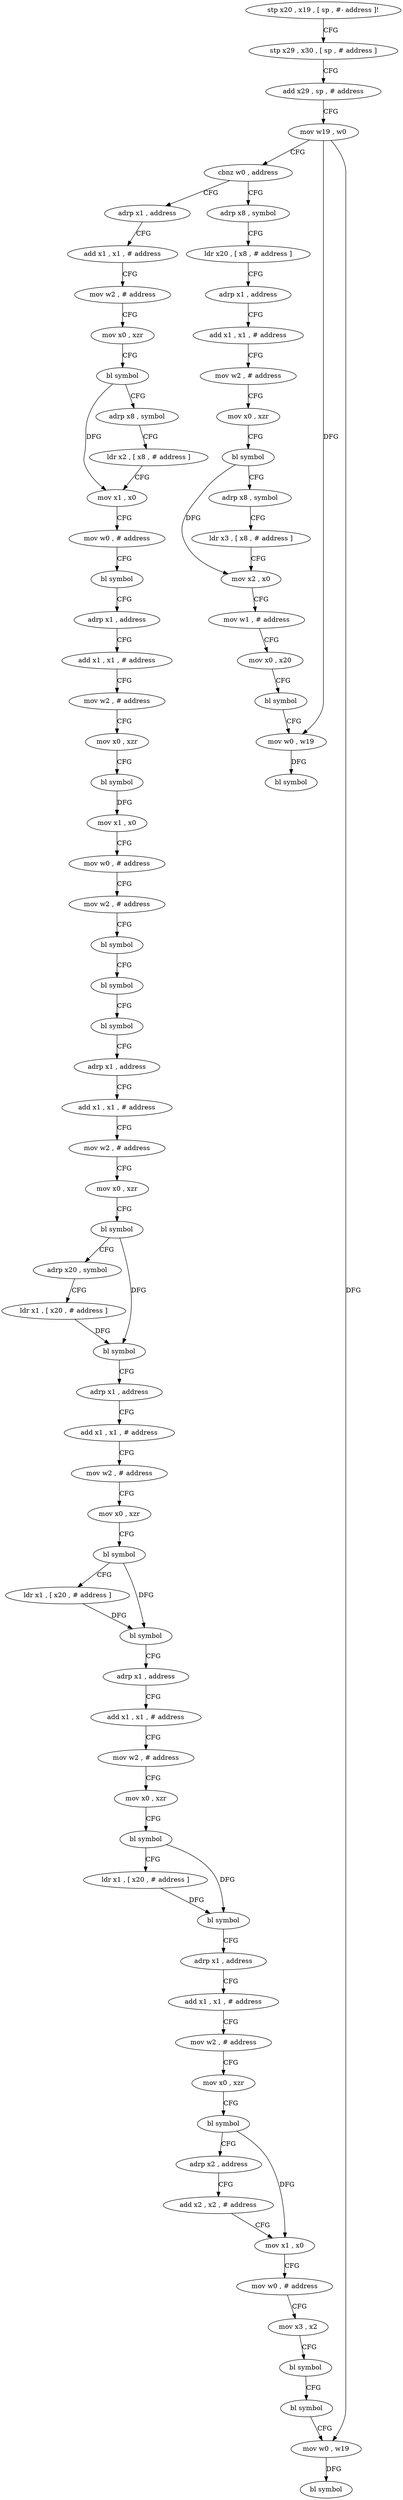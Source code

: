 digraph "func" {
"4200060" [label = "stp x20 , x19 , [ sp , #- address ]!" ]
"4200064" [label = "stp x29 , x30 , [ sp , # address ]" ]
"4200068" [label = "add x29 , sp , # address" ]
"4200072" [label = "mov w19 , w0" ]
"4200076" [label = "cbnz w0 , address" ]
"4200308" [label = "adrp x8 , symbol" ]
"4200080" [label = "adrp x1 , address" ]
"4200312" [label = "ldr x20 , [ x8 , # address ]" ]
"4200316" [label = "adrp x1 , address" ]
"4200320" [label = "add x1 , x1 , # address" ]
"4200324" [label = "mov w2 , # address" ]
"4200328" [label = "mov x0 , xzr" ]
"4200332" [label = "bl symbol" ]
"4200336" [label = "adrp x8 , symbol" ]
"4200340" [label = "ldr x3 , [ x8 , # address ]" ]
"4200344" [label = "mov x2 , x0" ]
"4200348" [label = "mov w1 , # address" ]
"4200352" [label = "mov x0 , x20" ]
"4200356" [label = "bl symbol" ]
"4200360" [label = "mov w0 , w19" ]
"4200364" [label = "bl symbol" ]
"4200084" [label = "add x1 , x1 , # address" ]
"4200088" [label = "mov w2 , # address" ]
"4200092" [label = "mov x0 , xzr" ]
"4200096" [label = "bl symbol" ]
"4200100" [label = "adrp x8 , symbol" ]
"4200104" [label = "ldr x2 , [ x8 , # address ]" ]
"4200108" [label = "mov x1 , x0" ]
"4200112" [label = "mov w0 , # address" ]
"4200116" [label = "bl symbol" ]
"4200120" [label = "adrp x1 , address" ]
"4200124" [label = "add x1 , x1 , # address" ]
"4200128" [label = "mov w2 , # address" ]
"4200132" [label = "mov x0 , xzr" ]
"4200136" [label = "bl symbol" ]
"4200140" [label = "mov x1 , x0" ]
"4200144" [label = "mov w0 , # address" ]
"4200148" [label = "mov w2 , # address" ]
"4200152" [label = "bl symbol" ]
"4200156" [label = "bl symbol" ]
"4200160" [label = "bl symbol" ]
"4200164" [label = "adrp x1 , address" ]
"4200168" [label = "add x1 , x1 , # address" ]
"4200172" [label = "mov w2 , # address" ]
"4200176" [label = "mov x0 , xzr" ]
"4200180" [label = "bl symbol" ]
"4200184" [label = "adrp x20 , symbol" ]
"4200188" [label = "ldr x1 , [ x20 , # address ]" ]
"4200192" [label = "bl symbol" ]
"4200196" [label = "adrp x1 , address" ]
"4200200" [label = "add x1 , x1 , # address" ]
"4200204" [label = "mov w2 , # address" ]
"4200208" [label = "mov x0 , xzr" ]
"4200212" [label = "bl symbol" ]
"4200216" [label = "ldr x1 , [ x20 , # address ]" ]
"4200220" [label = "bl symbol" ]
"4200224" [label = "adrp x1 , address" ]
"4200228" [label = "add x1 , x1 , # address" ]
"4200232" [label = "mov w2 , # address" ]
"4200236" [label = "mov x0 , xzr" ]
"4200240" [label = "bl symbol" ]
"4200244" [label = "ldr x1 , [ x20 , # address ]" ]
"4200248" [label = "bl symbol" ]
"4200252" [label = "adrp x1 , address" ]
"4200256" [label = "add x1 , x1 , # address" ]
"4200260" [label = "mov w2 , # address" ]
"4200264" [label = "mov x0 , xzr" ]
"4200268" [label = "bl symbol" ]
"4200272" [label = "adrp x2 , address" ]
"4200276" [label = "add x2 , x2 , # address" ]
"4200280" [label = "mov x1 , x0" ]
"4200284" [label = "mov w0 , # address" ]
"4200288" [label = "mov x3 , x2" ]
"4200292" [label = "bl symbol" ]
"4200296" [label = "bl symbol" ]
"4200300" [label = "mov w0 , w19" ]
"4200304" [label = "bl symbol" ]
"4200060" -> "4200064" [ label = "CFG" ]
"4200064" -> "4200068" [ label = "CFG" ]
"4200068" -> "4200072" [ label = "CFG" ]
"4200072" -> "4200076" [ label = "CFG" ]
"4200072" -> "4200360" [ label = "DFG" ]
"4200072" -> "4200300" [ label = "DFG" ]
"4200076" -> "4200308" [ label = "CFG" ]
"4200076" -> "4200080" [ label = "CFG" ]
"4200308" -> "4200312" [ label = "CFG" ]
"4200080" -> "4200084" [ label = "CFG" ]
"4200312" -> "4200316" [ label = "CFG" ]
"4200316" -> "4200320" [ label = "CFG" ]
"4200320" -> "4200324" [ label = "CFG" ]
"4200324" -> "4200328" [ label = "CFG" ]
"4200328" -> "4200332" [ label = "CFG" ]
"4200332" -> "4200336" [ label = "CFG" ]
"4200332" -> "4200344" [ label = "DFG" ]
"4200336" -> "4200340" [ label = "CFG" ]
"4200340" -> "4200344" [ label = "CFG" ]
"4200344" -> "4200348" [ label = "CFG" ]
"4200348" -> "4200352" [ label = "CFG" ]
"4200352" -> "4200356" [ label = "CFG" ]
"4200356" -> "4200360" [ label = "CFG" ]
"4200360" -> "4200364" [ label = "DFG" ]
"4200084" -> "4200088" [ label = "CFG" ]
"4200088" -> "4200092" [ label = "CFG" ]
"4200092" -> "4200096" [ label = "CFG" ]
"4200096" -> "4200100" [ label = "CFG" ]
"4200096" -> "4200108" [ label = "DFG" ]
"4200100" -> "4200104" [ label = "CFG" ]
"4200104" -> "4200108" [ label = "CFG" ]
"4200108" -> "4200112" [ label = "CFG" ]
"4200112" -> "4200116" [ label = "CFG" ]
"4200116" -> "4200120" [ label = "CFG" ]
"4200120" -> "4200124" [ label = "CFG" ]
"4200124" -> "4200128" [ label = "CFG" ]
"4200128" -> "4200132" [ label = "CFG" ]
"4200132" -> "4200136" [ label = "CFG" ]
"4200136" -> "4200140" [ label = "DFG" ]
"4200140" -> "4200144" [ label = "CFG" ]
"4200144" -> "4200148" [ label = "CFG" ]
"4200148" -> "4200152" [ label = "CFG" ]
"4200152" -> "4200156" [ label = "CFG" ]
"4200156" -> "4200160" [ label = "CFG" ]
"4200160" -> "4200164" [ label = "CFG" ]
"4200164" -> "4200168" [ label = "CFG" ]
"4200168" -> "4200172" [ label = "CFG" ]
"4200172" -> "4200176" [ label = "CFG" ]
"4200176" -> "4200180" [ label = "CFG" ]
"4200180" -> "4200184" [ label = "CFG" ]
"4200180" -> "4200192" [ label = "DFG" ]
"4200184" -> "4200188" [ label = "CFG" ]
"4200188" -> "4200192" [ label = "DFG" ]
"4200192" -> "4200196" [ label = "CFG" ]
"4200196" -> "4200200" [ label = "CFG" ]
"4200200" -> "4200204" [ label = "CFG" ]
"4200204" -> "4200208" [ label = "CFG" ]
"4200208" -> "4200212" [ label = "CFG" ]
"4200212" -> "4200216" [ label = "CFG" ]
"4200212" -> "4200220" [ label = "DFG" ]
"4200216" -> "4200220" [ label = "DFG" ]
"4200220" -> "4200224" [ label = "CFG" ]
"4200224" -> "4200228" [ label = "CFG" ]
"4200228" -> "4200232" [ label = "CFG" ]
"4200232" -> "4200236" [ label = "CFG" ]
"4200236" -> "4200240" [ label = "CFG" ]
"4200240" -> "4200244" [ label = "CFG" ]
"4200240" -> "4200248" [ label = "DFG" ]
"4200244" -> "4200248" [ label = "DFG" ]
"4200248" -> "4200252" [ label = "CFG" ]
"4200252" -> "4200256" [ label = "CFG" ]
"4200256" -> "4200260" [ label = "CFG" ]
"4200260" -> "4200264" [ label = "CFG" ]
"4200264" -> "4200268" [ label = "CFG" ]
"4200268" -> "4200272" [ label = "CFG" ]
"4200268" -> "4200280" [ label = "DFG" ]
"4200272" -> "4200276" [ label = "CFG" ]
"4200276" -> "4200280" [ label = "CFG" ]
"4200280" -> "4200284" [ label = "CFG" ]
"4200284" -> "4200288" [ label = "CFG" ]
"4200288" -> "4200292" [ label = "CFG" ]
"4200292" -> "4200296" [ label = "CFG" ]
"4200296" -> "4200300" [ label = "CFG" ]
"4200300" -> "4200304" [ label = "DFG" ]
}
